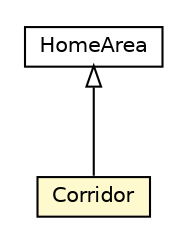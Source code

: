 #!/usr/local/bin/dot
#
# Class diagram 
# Generated by UMLGraph version R5_6-24-gf6e263 (http://www.umlgraph.org/)
#

digraph G {
	edge [fontname="Helvetica",fontsize=10,labelfontname="Helvetica",labelfontsize=10];
	node [fontname="Helvetica",fontsize=10,shape=plaintext];
	nodesep=0.25;
	ranksep=0.5;
	// org.universAAL.ontology.location.indoor.Corridor
	c3258698 [label=<<table title="org.universAAL.ontology.location.indoor.Corridor" border="0" cellborder="1" cellspacing="0" cellpadding="2" port="p" bgcolor="lemonChiffon" href="./Corridor.html">
		<tr><td><table border="0" cellspacing="0" cellpadding="1">
<tr><td align="center" balign="center"> Corridor </td></tr>
		</table></td></tr>
		</table>>, URL="./Corridor.html", fontname="Helvetica", fontcolor="black", fontsize=10.0];
	// org.universAAL.ontology.location.indoor.HomeArea
	c3258704 [label=<<table title="org.universAAL.ontology.location.indoor.HomeArea" border="0" cellborder="1" cellspacing="0" cellpadding="2" port="p" href="./HomeArea.html">
		<tr><td><table border="0" cellspacing="0" cellpadding="1">
<tr><td align="center" balign="center"> HomeArea </td></tr>
		</table></td></tr>
		</table>>, URL="./HomeArea.html", fontname="Helvetica", fontcolor="black", fontsize=10.0];
	//org.universAAL.ontology.location.indoor.Corridor extends org.universAAL.ontology.location.indoor.HomeArea
	c3258704:p -> c3258698:p [dir=back,arrowtail=empty];
}

